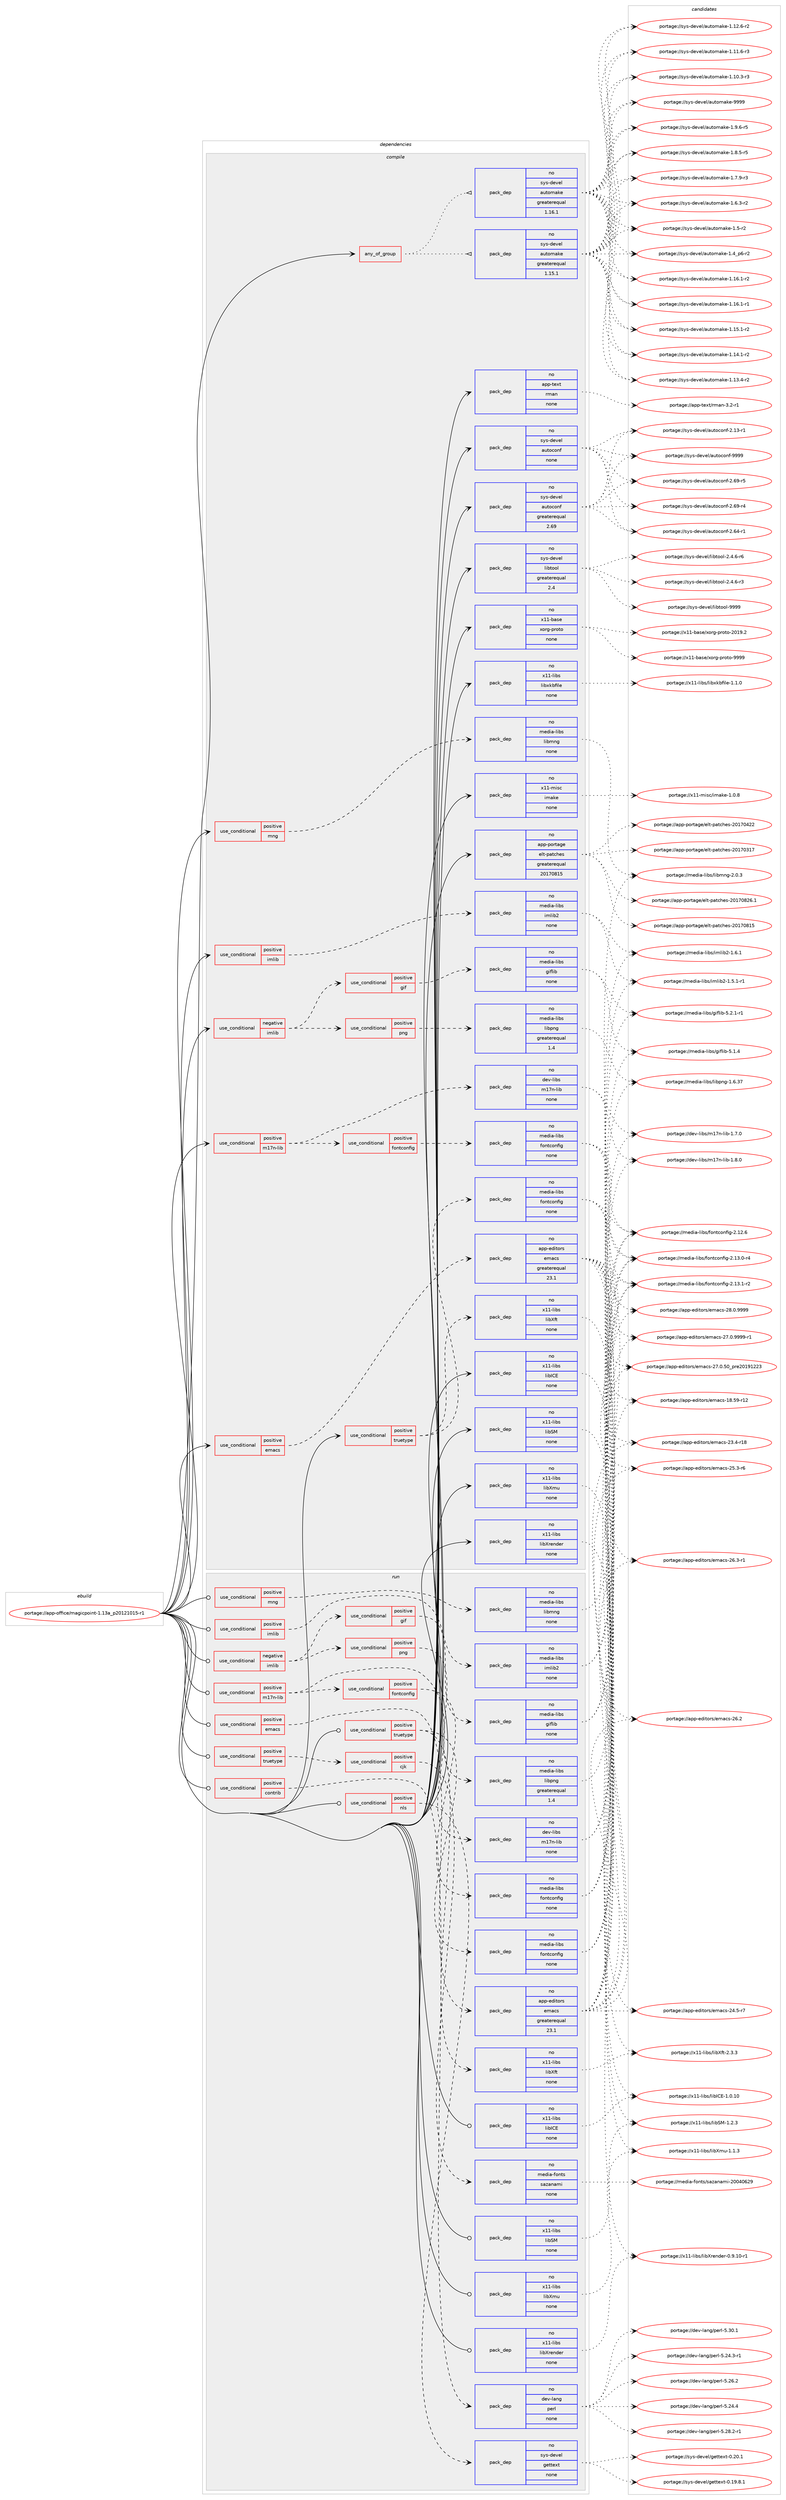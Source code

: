 digraph prolog {

# *************
# Graph options
# *************

newrank=true;
concentrate=true;
compound=true;
graph [rankdir=LR,fontname=Helvetica,fontsize=10,ranksep=1.5];#, ranksep=2.5, nodesep=0.2];
edge  [arrowhead=vee];
node  [fontname=Helvetica,fontsize=10];

# **********
# The ebuild
# **********

subgraph cluster_leftcol {
color=gray;
label=<<i>ebuild</i>>;
id [label="portage://app-office/magicpoint-1.13a_p20121015-r1", color=red, width=4, href="../app-office/magicpoint-1.13a_p20121015-r1.svg"];
}

# ****************
# The dependencies
# ****************

subgraph cluster_midcol {
color=gray;
label=<<i>dependencies</i>>;
subgraph cluster_compile {
fillcolor="#eeeeee";
style=filled;
label=<<i>compile</i>>;
subgraph any7829 {
dependency604651 [label=<<TABLE BORDER="0" CELLBORDER="1" CELLSPACING="0" CELLPADDING="4"><TR><TD CELLPADDING="10">any_of_group</TD></TR></TABLE>>, shape=none, color=red];subgraph pack454839 {
dependency604652 [label=<<TABLE BORDER="0" CELLBORDER="1" CELLSPACING="0" CELLPADDING="4" WIDTH="220"><TR><TD ROWSPAN="6" CELLPADDING="30">pack_dep</TD></TR><TR><TD WIDTH="110">no</TD></TR><TR><TD>sys-devel</TD></TR><TR><TD>automake</TD></TR><TR><TD>greaterequal</TD></TR><TR><TD>1.16.1</TD></TR></TABLE>>, shape=none, color=blue];
}
dependency604651:e -> dependency604652:w [weight=20,style="dotted",arrowhead="oinv"];
subgraph pack454840 {
dependency604653 [label=<<TABLE BORDER="0" CELLBORDER="1" CELLSPACING="0" CELLPADDING="4" WIDTH="220"><TR><TD ROWSPAN="6" CELLPADDING="30">pack_dep</TD></TR><TR><TD WIDTH="110">no</TD></TR><TR><TD>sys-devel</TD></TR><TR><TD>automake</TD></TR><TR><TD>greaterequal</TD></TR><TR><TD>1.15.1</TD></TR></TABLE>>, shape=none, color=blue];
}
dependency604651:e -> dependency604653:w [weight=20,style="dotted",arrowhead="oinv"];
}
id:e -> dependency604651:w [weight=20,style="solid",arrowhead="vee"];
subgraph cond141707 {
dependency604654 [label=<<TABLE BORDER="0" CELLBORDER="1" CELLSPACING="0" CELLPADDING="4"><TR><TD ROWSPAN="3" CELLPADDING="10">use_conditional</TD></TR><TR><TD>negative</TD></TR><TR><TD>imlib</TD></TR></TABLE>>, shape=none, color=red];
subgraph cond141708 {
dependency604655 [label=<<TABLE BORDER="0" CELLBORDER="1" CELLSPACING="0" CELLPADDING="4"><TR><TD ROWSPAN="3" CELLPADDING="10">use_conditional</TD></TR><TR><TD>positive</TD></TR><TR><TD>gif</TD></TR></TABLE>>, shape=none, color=red];
subgraph pack454841 {
dependency604656 [label=<<TABLE BORDER="0" CELLBORDER="1" CELLSPACING="0" CELLPADDING="4" WIDTH="220"><TR><TD ROWSPAN="6" CELLPADDING="30">pack_dep</TD></TR><TR><TD WIDTH="110">no</TD></TR><TR><TD>media-libs</TD></TR><TR><TD>giflib</TD></TR><TR><TD>none</TD></TR><TR><TD></TD></TR></TABLE>>, shape=none, color=blue];
}
dependency604655:e -> dependency604656:w [weight=20,style="dashed",arrowhead="vee"];
}
dependency604654:e -> dependency604655:w [weight=20,style="dashed",arrowhead="vee"];
subgraph cond141709 {
dependency604657 [label=<<TABLE BORDER="0" CELLBORDER="1" CELLSPACING="0" CELLPADDING="4"><TR><TD ROWSPAN="3" CELLPADDING="10">use_conditional</TD></TR><TR><TD>positive</TD></TR><TR><TD>png</TD></TR></TABLE>>, shape=none, color=red];
subgraph pack454842 {
dependency604658 [label=<<TABLE BORDER="0" CELLBORDER="1" CELLSPACING="0" CELLPADDING="4" WIDTH="220"><TR><TD ROWSPAN="6" CELLPADDING="30">pack_dep</TD></TR><TR><TD WIDTH="110">no</TD></TR><TR><TD>media-libs</TD></TR><TR><TD>libpng</TD></TR><TR><TD>greaterequal</TD></TR><TR><TD>1.4</TD></TR></TABLE>>, shape=none, color=blue];
}
dependency604657:e -> dependency604658:w [weight=20,style="dashed",arrowhead="vee"];
}
dependency604654:e -> dependency604657:w [weight=20,style="dashed",arrowhead="vee"];
}
id:e -> dependency604654:w [weight=20,style="solid",arrowhead="vee"];
subgraph cond141710 {
dependency604659 [label=<<TABLE BORDER="0" CELLBORDER="1" CELLSPACING="0" CELLPADDING="4"><TR><TD ROWSPAN="3" CELLPADDING="10">use_conditional</TD></TR><TR><TD>positive</TD></TR><TR><TD>emacs</TD></TR></TABLE>>, shape=none, color=red];
subgraph pack454843 {
dependency604660 [label=<<TABLE BORDER="0" CELLBORDER="1" CELLSPACING="0" CELLPADDING="4" WIDTH="220"><TR><TD ROWSPAN="6" CELLPADDING="30">pack_dep</TD></TR><TR><TD WIDTH="110">no</TD></TR><TR><TD>app-editors</TD></TR><TR><TD>emacs</TD></TR><TR><TD>greaterequal</TD></TR><TR><TD>23.1</TD></TR></TABLE>>, shape=none, color=blue];
}
dependency604659:e -> dependency604660:w [weight=20,style="dashed",arrowhead="vee"];
}
id:e -> dependency604659:w [weight=20,style="solid",arrowhead="vee"];
subgraph cond141711 {
dependency604661 [label=<<TABLE BORDER="0" CELLBORDER="1" CELLSPACING="0" CELLPADDING="4"><TR><TD ROWSPAN="3" CELLPADDING="10">use_conditional</TD></TR><TR><TD>positive</TD></TR><TR><TD>imlib</TD></TR></TABLE>>, shape=none, color=red];
subgraph pack454844 {
dependency604662 [label=<<TABLE BORDER="0" CELLBORDER="1" CELLSPACING="0" CELLPADDING="4" WIDTH="220"><TR><TD ROWSPAN="6" CELLPADDING="30">pack_dep</TD></TR><TR><TD WIDTH="110">no</TD></TR><TR><TD>media-libs</TD></TR><TR><TD>imlib2</TD></TR><TR><TD>none</TD></TR><TR><TD></TD></TR></TABLE>>, shape=none, color=blue];
}
dependency604661:e -> dependency604662:w [weight=20,style="dashed",arrowhead="vee"];
}
id:e -> dependency604661:w [weight=20,style="solid",arrowhead="vee"];
subgraph cond141712 {
dependency604663 [label=<<TABLE BORDER="0" CELLBORDER="1" CELLSPACING="0" CELLPADDING="4"><TR><TD ROWSPAN="3" CELLPADDING="10">use_conditional</TD></TR><TR><TD>positive</TD></TR><TR><TD>m17n-lib</TD></TR></TABLE>>, shape=none, color=red];
subgraph pack454845 {
dependency604664 [label=<<TABLE BORDER="0" CELLBORDER="1" CELLSPACING="0" CELLPADDING="4" WIDTH="220"><TR><TD ROWSPAN="6" CELLPADDING="30">pack_dep</TD></TR><TR><TD WIDTH="110">no</TD></TR><TR><TD>dev-libs</TD></TR><TR><TD>m17n-lib</TD></TR><TR><TD>none</TD></TR><TR><TD></TD></TR></TABLE>>, shape=none, color=blue];
}
dependency604663:e -> dependency604664:w [weight=20,style="dashed",arrowhead="vee"];
subgraph cond141713 {
dependency604665 [label=<<TABLE BORDER="0" CELLBORDER="1" CELLSPACING="0" CELLPADDING="4"><TR><TD ROWSPAN="3" CELLPADDING="10">use_conditional</TD></TR><TR><TD>positive</TD></TR><TR><TD>fontconfig</TD></TR></TABLE>>, shape=none, color=red];
subgraph pack454846 {
dependency604666 [label=<<TABLE BORDER="0" CELLBORDER="1" CELLSPACING="0" CELLPADDING="4" WIDTH="220"><TR><TD ROWSPAN="6" CELLPADDING="30">pack_dep</TD></TR><TR><TD WIDTH="110">no</TD></TR><TR><TD>media-libs</TD></TR><TR><TD>fontconfig</TD></TR><TR><TD>none</TD></TR><TR><TD></TD></TR></TABLE>>, shape=none, color=blue];
}
dependency604665:e -> dependency604666:w [weight=20,style="dashed",arrowhead="vee"];
}
dependency604663:e -> dependency604665:w [weight=20,style="dashed",arrowhead="vee"];
}
id:e -> dependency604663:w [weight=20,style="solid",arrowhead="vee"];
subgraph cond141714 {
dependency604667 [label=<<TABLE BORDER="0" CELLBORDER="1" CELLSPACING="0" CELLPADDING="4"><TR><TD ROWSPAN="3" CELLPADDING="10">use_conditional</TD></TR><TR><TD>positive</TD></TR><TR><TD>mng</TD></TR></TABLE>>, shape=none, color=red];
subgraph pack454847 {
dependency604668 [label=<<TABLE BORDER="0" CELLBORDER="1" CELLSPACING="0" CELLPADDING="4" WIDTH="220"><TR><TD ROWSPAN="6" CELLPADDING="30">pack_dep</TD></TR><TR><TD WIDTH="110">no</TD></TR><TR><TD>media-libs</TD></TR><TR><TD>libmng</TD></TR><TR><TD>none</TD></TR><TR><TD></TD></TR></TABLE>>, shape=none, color=blue];
}
dependency604667:e -> dependency604668:w [weight=20,style="dashed",arrowhead="vee"];
}
id:e -> dependency604667:w [weight=20,style="solid",arrowhead="vee"];
subgraph cond141715 {
dependency604669 [label=<<TABLE BORDER="0" CELLBORDER="1" CELLSPACING="0" CELLPADDING="4"><TR><TD ROWSPAN="3" CELLPADDING="10">use_conditional</TD></TR><TR><TD>positive</TD></TR><TR><TD>truetype</TD></TR></TABLE>>, shape=none, color=red];
subgraph pack454848 {
dependency604670 [label=<<TABLE BORDER="0" CELLBORDER="1" CELLSPACING="0" CELLPADDING="4" WIDTH="220"><TR><TD ROWSPAN="6" CELLPADDING="30">pack_dep</TD></TR><TR><TD WIDTH="110">no</TD></TR><TR><TD>x11-libs</TD></TR><TR><TD>libXft</TD></TR><TR><TD>none</TD></TR><TR><TD></TD></TR></TABLE>>, shape=none, color=blue];
}
dependency604669:e -> dependency604670:w [weight=20,style="dashed",arrowhead="vee"];
subgraph pack454849 {
dependency604671 [label=<<TABLE BORDER="0" CELLBORDER="1" CELLSPACING="0" CELLPADDING="4" WIDTH="220"><TR><TD ROWSPAN="6" CELLPADDING="30">pack_dep</TD></TR><TR><TD WIDTH="110">no</TD></TR><TR><TD>media-libs</TD></TR><TR><TD>fontconfig</TD></TR><TR><TD>none</TD></TR><TR><TD></TD></TR></TABLE>>, shape=none, color=blue];
}
dependency604669:e -> dependency604671:w [weight=20,style="dashed",arrowhead="vee"];
}
id:e -> dependency604669:w [weight=20,style="solid",arrowhead="vee"];
subgraph pack454850 {
dependency604672 [label=<<TABLE BORDER="0" CELLBORDER="1" CELLSPACING="0" CELLPADDING="4" WIDTH="220"><TR><TD ROWSPAN="6" CELLPADDING="30">pack_dep</TD></TR><TR><TD WIDTH="110">no</TD></TR><TR><TD>app-portage</TD></TR><TR><TD>elt-patches</TD></TR><TR><TD>greaterequal</TD></TR><TR><TD>20170815</TD></TR></TABLE>>, shape=none, color=blue];
}
id:e -> dependency604672:w [weight=20,style="solid",arrowhead="vee"];
subgraph pack454851 {
dependency604673 [label=<<TABLE BORDER="0" CELLBORDER="1" CELLSPACING="0" CELLPADDING="4" WIDTH="220"><TR><TD ROWSPAN="6" CELLPADDING="30">pack_dep</TD></TR><TR><TD WIDTH="110">no</TD></TR><TR><TD>app-text</TD></TR><TR><TD>rman</TD></TR><TR><TD>none</TD></TR><TR><TD></TD></TR></TABLE>>, shape=none, color=blue];
}
id:e -> dependency604673:w [weight=20,style="solid",arrowhead="vee"];
subgraph pack454852 {
dependency604674 [label=<<TABLE BORDER="0" CELLBORDER="1" CELLSPACING="0" CELLPADDING="4" WIDTH="220"><TR><TD ROWSPAN="6" CELLPADDING="30">pack_dep</TD></TR><TR><TD WIDTH="110">no</TD></TR><TR><TD>sys-devel</TD></TR><TR><TD>autoconf</TD></TR><TR><TD>greaterequal</TD></TR><TR><TD>2.69</TD></TR></TABLE>>, shape=none, color=blue];
}
id:e -> dependency604674:w [weight=20,style="solid",arrowhead="vee"];
subgraph pack454853 {
dependency604675 [label=<<TABLE BORDER="0" CELLBORDER="1" CELLSPACING="0" CELLPADDING="4" WIDTH="220"><TR><TD ROWSPAN="6" CELLPADDING="30">pack_dep</TD></TR><TR><TD WIDTH="110">no</TD></TR><TR><TD>sys-devel</TD></TR><TR><TD>autoconf</TD></TR><TR><TD>none</TD></TR><TR><TD></TD></TR></TABLE>>, shape=none, color=blue];
}
id:e -> dependency604675:w [weight=20,style="solid",arrowhead="vee"];
subgraph pack454854 {
dependency604676 [label=<<TABLE BORDER="0" CELLBORDER="1" CELLSPACING="0" CELLPADDING="4" WIDTH="220"><TR><TD ROWSPAN="6" CELLPADDING="30">pack_dep</TD></TR><TR><TD WIDTH="110">no</TD></TR><TR><TD>sys-devel</TD></TR><TR><TD>libtool</TD></TR><TR><TD>greaterequal</TD></TR><TR><TD>2.4</TD></TR></TABLE>>, shape=none, color=blue];
}
id:e -> dependency604676:w [weight=20,style="solid",arrowhead="vee"];
subgraph pack454855 {
dependency604677 [label=<<TABLE BORDER="0" CELLBORDER="1" CELLSPACING="0" CELLPADDING="4" WIDTH="220"><TR><TD ROWSPAN="6" CELLPADDING="30">pack_dep</TD></TR><TR><TD WIDTH="110">no</TD></TR><TR><TD>x11-base</TD></TR><TR><TD>xorg-proto</TD></TR><TR><TD>none</TD></TR><TR><TD></TD></TR></TABLE>>, shape=none, color=blue];
}
id:e -> dependency604677:w [weight=20,style="solid",arrowhead="vee"];
subgraph pack454856 {
dependency604678 [label=<<TABLE BORDER="0" CELLBORDER="1" CELLSPACING="0" CELLPADDING="4" WIDTH="220"><TR><TD ROWSPAN="6" CELLPADDING="30">pack_dep</TD></TR><TR><TD WIDTH="110">no</TD></TR><TR><TD>x11-libs</TD></TR><TR><TD>libICE</TD></TR><TR><TD>none</TD></TR><TR><TD></TD></TR></TABLE>>, shape=none, color=blue];
}
id:e -> dependency604678:w [weight=20,style="solid",arrowhead="vee"];
subgraph pack454857 {
dependency604679 [label=<<TABLE BORDER="0" CELLBORDER="1" CELLSPACING="0" CELLPADDING="4" WIDTH="220"><TR><TD ROWSPAN="6" CELLPADDING="30">pack_dep</TD></TR><TR><TD WIDTH="110">no</TD></TR><TR><TD>x11-libs</TD></TR><TR><TD>libSM</TD></TR><TR><TD>none</TD></TR><TR><TD></TD></TR></TABLE>>, shape=none, color=blue];
}
id:e -> dependency604679:w [weight=20,style="solid",arrowhead="vee"];
subgraph pack454858 {
dependency604680 [label=<<TABLE BORDER="0" CELLBORDER="1" CELLSPACING="0" CELLPADDING="4" WIDTH="220"><TR><TD ROWSPAN="6" CELLPADDING="30">pack_dep</TD></TR><TR><TD WIDTH="110">no</TD></TR><TR><TD>x11-libs</TD></TR><TR><TD>libXmu</TD></TR><TR><TD>none</TD></TR><TR><TD></TD></TR></TABLE>>, shape=none, color=blue];
}
id:e -> dependency604680:w [weight=20,style="solid",arrowhead="vee"];
subgraph pack454859 {
dependency604681 [label=<<TABLE BORDER="0" CELLBORDER="1" CELLSPACING="0" CELLPADDING="4" WIDTH="220"><TR><TD ROWSPAN="6" CELLPADDING="30">pack_dep</TD></TR><TR><TD WIDTH="110">no</TD></TR><TR><TD>x11-libs</TD></TR><TR><TD>libXrender</TD></TR><TR><TD>none</TD></TR><TR><TD></TD></TR></TABLE>>, shape=none, color=blue];
}
id:e -> dependency604681:w [weight=20,style="solid",arrowhead="vee"];
subgraph pack454860 {
dependency604682 [label=<<TABLE BORDER="0" CELLBORDER="1" CELLSPACING="0" CELLPADDING="4" WIDTH="220"><TR><TD ROWSPAN="6" CELLPADDING="30">pack_dep</TD></TR><TR><TD WIDTH="110">no</TD></TR><TR><TD>x11-libs</TD></TR><TR><TD>libxkbfile</TD></TR><TR><TD>none</TD></TR><TR><TD></TD></TR></TABLE>>, shape=none, color=blue];
}
id:e -> dependency604682:w [weight=20,style="solid",arrowhead="vee"];
subgraph pack454861 {
dependency604683 [label=<<TABLE BORDER="0" CELLBORDER="1" CELLSPACING="0" CELLPADDING="4" WIDTH="220"><TR><TD ROWSPAN="6" CELLPADDING="30">pack_dep</TD></TR><TR><TD WIDTH="110">no</TD></TR><TR><TD>x11-misc</TD></TR><TR><TD>imake</TD></TR><TR><TD>none</TD></TR><TR><TD></TD></TR></TABLE>>, shape=none, color=blue];
}
id:e -> dependency604683:w [weight=20,style="solid",arrowhead="vee"];
}
subgraph cluster_compileandrun {
fillcolor="#eeeeee";
style=filled;
label=<<i>compile and run</i>>;
}
subgraph cluster_run {
fillcolor="#eeeeee";
style=filled;
label=<<i>run</i>>;
subgraph cond141716 {
dependency604684 [label=<<TABLE BORDER="0" CELLBORDER="1" CELLSPACING="0" CELLPADDING="4"><TR><TD ROWSPAN="3" CELLPADDING="10">use_conditional</TD></TR><TR><TD>negative</TD></TR><TR><TD>imlib</TD></TR></TABLE>>, shape=none, color=red];
subgraph cond141717 {
dependency604685 [label=<<TABLE BORDER="0" CELLBORDER="1" CELLSPACING="0" CELLPADDING="4"><TR><TD ROWSPAN="3" CELLPADDING="10">use_conditional</TD></TR><TR><TD>positive</TD></TR><TR><TD>gif</TD></TR></TABLE>>, shape=none, color=red];
subgraph pack454862 {
dependency604686 [label=<<TABLE BORDER="0" CELLBORDER="1" CELLSPACING="0" CELLPADDING="4" WIDTH="220"><TR><TD ROWSPAN="6" CELLPADDING="30">pack_dep</TD></TR><TR><TD WIDTH="110">no</TD></TR><TR><TD>media-libs</TD></TR><TR><TD>giflib</TD></TR><TR><TD>none</TD></TR><TR><TD></TD></TR></TABLE>>, shape=none, color=blue];
}
dependency604685:e -> dependency604686:w [weight=20,style="dashed",arrowhead="vee"];
}
dependency604684:e -> dependency604685:w [weight=20,style="dashed",arrowhead="vee"];
subgraph cond141718 {
dependency604687 [label=<<TABLE BORDER="0" CELLBORDER="1" CELLSPACING="0" CELLPADDING="4"><TR><TD ROWSPAN="3" CELLPADDING="10">use_conditional</TD></TR><TR><TD>positive</TD></TR><TR><TD>png</TD></TR></TABLE>>, shape=none, color=red];
subgraph pack454863 {
dependency604688 [label=<<TABLE BORDER="0" CELLBORDER="1" CELLSPACING="0" CELLPADDING="4" WIDTH="220"><TR><TD ROWSPAN="6" CELLPADDING="30">pack_dep</TD></TR><TR><TD WIDTH="110">no</TD></TR><TR><TD>media-libs</TD></TR><TR><TD>libpng</TD></TR><TR><TD>greaterequal</TD></TR><TR><TD>1.4</TD></TR></TABLE>>, shape=none, color=blue];
}
dependency604687:e -> dependency604688:w [weight=20,style="dashed",arrowhead="vee"];
}
dependency604684:e -> dependency604687:w [weight=20,style="dashed",arrowhead="vee"];
}
id:e -> dependency604684:w [weight=20,style="solid",arrowhead="odot"];
subgraph cond141719 {
dependency604689 [label=<<TABLE BORDER="0" CELLBORDER="1" CELLSPACING="0" CELLPADDING="4"><TR><TD ROWSPAN="3" CELLPADDING="10">use_conditional</TD></TR><TR><TD>positive</TD></TR><TR><TD>contrib</TD></TR></TABLE>>, shape=none, color=red];
subgraph pack454864 {
dependency604690 [label=<<TABLE BORDER="0" CELLBORDER="1" CELLSPACING="0" CELLPADDING="4" WIDTH="220"><TR><TD ROWSPAN="6" CELLPADDING="30">pack_dep</TD></TR><TR><TD WIDTH="110">no</TD></TR><TR><TD>dev-lang</TD></TR><TR><TD>perl</TD></TR><TR><TD>none</TD></TR><TR><TD></TD></TR></TABLE>>, shape=none, color=blue];
}
dependency604689:e -> dependency604690:w [weight=20,style="dashed",arrowhead="vee"];
}
id:e -> dependency604689:w [weight=20,style="solid",arrowhead="odot"];
subgraph cond141720 {
dependency604691 [label=<<TABLE BORDER="0" CELLBORDER="1" CELLSPACING="0" CELLPADDING="4"><TR><TD ROWSPAN="3" CELLPADDING="10">use_conditional</TD></TR><TR><TD>positive</TD></TR><TR><TD>emacs</TD></TR></TABLE>>, shape=none, color=red];
subgraph pack454865 {
dependency604692 [label=<<TABLE BORDER="0" CELLBORDER="1" CELLSPACING="0" CELLPADDING="4" WIDTH="220"><TR><TD ROWSPAN="6" CELLPADDING="30">pack_dep</TD></TR><TR><TD WIDTH="110">no</TD></TR><TR><TD>app-editors</TD></TR><TR><TD>emacs</TD></TR><TR><TD>greaterequal</TD></TR><TR><TD>23.1</TD></TR></TABLE>>, shape=none, color=blue];
}
dependency604691:e -> dependency604692:w [weight=20,style="dashed",arrowhead="vee"];
}
id:e -> dependency604691:w [weight=20,style="solid",arrowhead="odot"];
subgraph cond141721 {
dependency604693 [label=<<TABLE BORDER="0" CELLBORDER="1" CELLSPACING="0" CELLPADDING="4"><TR><TD ROWSPAN="3" CELLPADDING="10">use_conditional</TD></TR><TR><TD>positive</TD></TR><TR><TD>imlib</TD></TR></TABLE>>, shape=none, color=red];
subgraph pack454866 {
dependency604694 [label=<<TABLE BORDER="0" CELLBORDER="1" CELLSPACING="0" CELLPADDING="4" WIDTH="220"><TR><TD ROWSPAN="6" CELLPADDING="30">pack_dep</TD></TR><TR><TD WIDTH="110">no</TD></TR><TR><TD>media-libs</TD></TR><TR><TD>imlib2</TD></TR><TR><TD>none</TD></TR><TR><TD></TD></TR></TABLE>>, shape=none, color=blue];
}
dependency604693:e -> dependency604694:w [weight=20,style="dashed",arrowhead="vee"];
}
id:e -> dependency604693:w [weight=20,style="solid",arrowhead="odot"];
subgraph cond141722 {
dependency604695 [label=<<TABLE BORDER="0" CELLBORDER="1" CELLSPACING="0" CELLPADDING="4"><TR><TD ROWSPAN="3" CELLPADDING="10">use_conditional</TD></TR><TR><TD>positive</TD></TR><TR><TD>m17n-lib</TD></TR></TABLE>>, shape=none, color=red];
subgraph pack454867 {
dependency604696 [label=<<TABLE BORDER="0" CELLBORDER="1" CELLSPACING="0" CELLPADDING="4" WIDTH="220"><TR><TD ROWSPAN="6" CELLPADDING="30">pack_dep</TD></TR><TR><TD WIDTH="110">no</TD></TR><TR><TD>dev-libs</TD></TR><TR><TD>m17n-lib</TD></TR><TR><TD>none</TD></TR><TR><TD></TD></TR></TABLE>>, shape=none, color=blue];
}
dependency604695:e -> dependency604696:w [weight=20,style="dashed",arrowhead="vee"];
subgraph cond141723 {
dependency604697 [label=<<TABLE BORDER="0" CELLBORDER="1" CELLSPACING="0" CELLPADDING="4"><TR><TD ROWSPAN="3" CELLPADDING="10">use_conditional</TD></TR><TR><TD>positive</TD></TR><TR><TD>fontconfig</TD></TR></TABLE>>, shape=none, color=red];
subgraph pack454868 {
dependency604698 [label=<<TABLE BORDER="0" CELLBORDER="1" CELLSPACING="0" CELLPADDING="4" WIDTH="220"><TR><TD ROWSPAN="6" CELLPADDING="30">pack_dep</TD></TR><TR><TD WIDTH="110">no</TD></TR><TR><TD>media-libs</TD></TR><TR><TD>fontconfig</TD></TR><TR><TD>none</TD></TR><TR><TD></TD></TR></TABLE>>, shape=none, color=blue];
}
dependency604697:e -> dependency604698:w [weight=20,style="dashed",arrowhead="vee"];
}
dependency604695:e -> dependency604697:w [weight=20,style="dashed",arrowhead="vee"];
}
id:e -> dependency604695:w [weight=20,style="solid",arrowhead="odot"];
subgraph cond141724 {
dependency604699 [label=<<TABLE BORDER="0" CELLBORDER="1" CELLSPACING="0" CELLPADDING="4"><TR><TD ROWSPAN="3" CELLPADDING="10">use_conditional</TD></TR><TR><TD>positive</TD></TR><TR><TD>mng</TD></TR></TABLE>>, shape=none, color=red];
subgraph pack454869 {
dependency604700 [label=<<TABLE BORDER="0" CELLBORDER="1" CELLSPACING="0" CELLPADDING="4" WIDTH="220"><TR><TD ROWSPAN="6" CELLPADDING="30">pack_dep</TD></TR><TR><TD WIDTH="110">no</TD></TR><TR><TD>media-libs</TD></TR><TR><TD>libmng</TD></TR><TR><TD>none</TD></TR><TR><TD></TD></TR></TABLE>>, shape=none, color=blue];
}
dependency604699:e -> dependency604700:w [weight=20,style="dashed",arrowhead="vee"];
}
id:e -> dependency604699:w [weight=20,style="solid",arrowhead="odot"];
subgraph cond141725 {
dependency604701 [label=<<TABLE BORDER="0" CELLBORDER="1" CELLSPACING="0" CELLPADDING="4"><TR><TD ROWSPAN="3" CELLPADDING="10">use_conditional</TD></TR><TR><TD>positive</TD></TR><TR><TD>nls</TD></TR></TABLE>>, shape=none, color=red];
subgraph pack454870 {
dependency604702 [label=<<TABLE BORDER="0" CELLBORDER="1" CELLSPACING="0" CELLPADDING="4" WIDTH="220"><TR><TD ROWSPAN="6" CELLPADDING="30">pack_dep</TD></TR><TR><TD WIDTH="110">no</TD></TR><TR><TD>sys-devel</TD></TR><TR><TD>gettext</TD></TR><TR><TD>none</TD></TR><TR><TD></TD></TR></TABLE>>, shape=none, color=blue];
}
dependency604701:e -> dependency604702:w [weight=20,style="dashed",arrowhead="vee"];
}
id:e -> dependency604701:w [weight=20,style="solid",arrowhead="odot"];
subgraph cond141726 {
dependency604703 [label=<<TABLE BORDER="0" CELLBORDER="1" CELLSPACING="0" CELLPADDING="4"><TR><TD ROWSPAN="3" CELLPADDING="10">use_conditional</TD></TR><TR><TD>positive</TD></TR><TR><TD>truetype</TD></TR></TABLE>>, shape=none, color=red];
subgraph cond141727 {
dependency604704 [label=<<TABLE BORDER="0" CELLBORDER="1" CELLSPACING="0" CELLPADDING="4"><TR><TD ROWSPAN="3" CELLPADDING="10">use_conditional</TD></TR><TR><TD>positive</TD></TR><TR><TD>cjk</TD></TR></TABLE>>, shape=none, color=red];
subgraph pack454871 {
dependency604705 [label=<<TABLE BORDER="0" CELLBORDER="1" CELLSPACING="0" CELLPADDING="4" WIDTH="220"><TR><TD ROWSPAN="6" CELLPADDING="30">pack_dep</TD></TR><TR><TD WIDTH="110">no</TD></TR><TR><TD>media-fonts</TD></TR><TR><TD>sazanami</TD></TR><TR><TD>none</TD></TR><TR><TD></TD></TR></TABLE>>, shape=none, color=blue];
}
dependency604704:e -> dependency604705:w [weight=20,style="dashed",arrowhead="vee"];
}
dependency604703:e -> dependency604704:w [weight=20,style="dashed",arrowhead="vee"];
}
id:e -> dependency604703:w [weight=20,style="solid",arrowhead="odot"];
subgraph cond141728 {
dependency604706 [label=<<TABLE BORDER="0" CELLBORDER="1" CELLSPACING="0" CELLPADDING="4"><TR><TD ROWSPAN="3" CELLPADDING="10">use_conditional</TD></TR><TR><TD>positive</TD></TR><TR><TD>truetype</TD></TR></TABLE>>, shape=none, color=red];
subgraph pack454872 {
dependency604707 [label=<<TABLE BORDER="0" CELLBORDER="1" CELLSPACING="0" CELLPADDING="4" WIDTH="220"><TR><TD ROWSPAN="6" CELLPADDING="30">pack_dep</TD></TR><TR><TD WIDTH="110">no</TD></TR><TR><TD>x11-libs</TD></TR><TR><TD>libXft</TD></TR><TR><TD>none</TD></TR><TR><TD></TD></TR></TABLE>>, shape=none, color=blue];
}
dependency604706:e -> dependency604707:w [weight=20,style="dashed",arrowhead="vee"];
subgraph pack454873 {
dependency604708 [label=<<TABLE BORDER="0" CELLBORDER="1" CELLSPACING="0" CELLPADDING="4" WIDTH="220"><TR><TD ROWSPAN="6" CELLPADDING="30">pack_dep</TD></TR><TR><TD WIDTH="110">no</TD></TR><TR><TD>media-libs</TD></TR><TR><TD>fontconfig</TD></TR><TR><TD>none</TD></TR><TR><TD></TD></TR></TABLE>>, shape=none, color=blue];
}
dependency604706:e -> dependency604708:w [weight=20,style="dashed",arrowhead="vee"];
}
id:e -> dependency604706:w [weight=20,style="solid",arrowhead="odot"];
subgraph pack454874 {
dependency604709 [label=<<TABLE BORDER="0" CELLBORDER="1" CELLSPACING="0" CELLPADDING="4" WIDTH="220"><TR><TD ROWSPAN="6" CELLPADDING="30">pack_dep</TD></TR><TR><TD WIDTH="110">no</TD></TR><TR><TD>x11-libs</TD></TR><TR><TD>libICE</TD></TR><TR><TD>none</TD></TR><TR><TD></TD></TR></TABLE>>, shape=none, color=blue];
}
id:e -> dependency604709:w [weight=20,style="solid",arrowhead="odot"];
subgraph pack454875 {
dependency604710 [label=<<TABLE BORDER="0" CELLBORDER="1" CELLSPACING="0" CELLPADDING="4" WIDTH="220"><TR><TD ROWSPAN="6" CELLPADDING="30">pack_dep</TD></TR><TR><TD WIDTH="110">no</TD></TR><TR><TD>x11-libs</TD></TR><TR><TD>libSM</TD></TR><TR><TD>none</TD></TR><TR><TD></TD></TR></TABLE>>, shape=none, color=blue];
}
id:e -> dependency604710:w [weight=20,style="solid",arrowhead="odot"];
subgraph pack454876 {
dependency604711 [label=<<TABLE BORDER="0" CELLBORDER="1" CELLSPACING="0" CELLPADDING="4" WIDTH="220"><TR><TD ROWSPAN="6" CELLPADDING="30">pack_dep</TD></TR><TR><TD WIDTH="110">no</TD></TR><TR><TD>x11-libs</TD></TR><TR><TD>libXmu</TD></TR><TR><TD>none</TD></TR><TR><TD></TD></TR></TABLE>>, shape=none, color=blue];
}
id:e -> dependency604711:w [weight=20,style="solid",arrowhead="odot"];
subgraph pack454877 {
dependency604712 [label=<<TABLE BORDER="0" CELLBORDER="1" CELLSPACING="0" CELLPADDING="4" WIDTH="220"><TR><TD ROWSPAN="6" CELLPADDING="30">pack_dep</TD></TR><TR><TD WIDTH="110">no</TD></TR><TR><TD>x11-libs</TD></TR><TR><TD>libXrender</TD></TR><TR><TD>none</TD></TR><TR><TD></TD></TR></TABLE>>, shape=none, color=blue];
}
id:e -> dependency604712:w [weight=20,style="solid",arrowhead="odot"];
}
}

# **************
# The candidates
# **************

subgraph cluster_choices {
rank=same;
color=gray;
label=<<i>candidates</i>>;

subgraph choice454839 {
color=black;
nodesep=1;
choice115121115451001011181011084797117116111109971071014557575757 [label="portage://sys-devel/automake-9999", color=red, width=4,href="../sys-devel/automake-9999.svg"];
choice115121115451001011181011084797117116111109971071014549465746544511453 [label="portage://sys-devel/automake-1.9.6-r5", color=red, width=4,href="../sys-devel/automake-1.9.6-r5.svg"];
choice115121115451001011181011084797117116111109971071014549465646534511453 [label="portage://sys-devel/automake-1.8.5-r5", color=red, width=4,href="../sys-devel/automake-1.8.5-r5.svg"];
choice115121115451001011181011084797117116111109971071014549465546574511451 [label="portage://sys-devel/automake-1.7.9-r3", color=red, width=4,href="../sys-devel/automake-1.7.9-r3.svg"];
choice115121115451001011181011084797117116111109971071014549465446514511450 [label="portage://sys-devel/automake-1.6.3-r2", color=red, width=4,href="../sys-devel/automake-1.6.3-r2.svg"];
choice11512111545100101118101108479711711611110997107101454946534511450 [label="portage://sys-devel/automake-1.5-r2", color=red, width=4,href="../sys-devel/automake-1.5-r2.svg"];
choice115121115451001011181011084797117116111109971071014549465295112544511450 [label="portage://sys-devel/automake-1.4_p6-r2", color=red, width=4,href="../sys-devel/automake-1.4_p6-r2.svg"];
choice11512111545100101118101108479711711611110997107101454946495446494511450 [label="portage://sys-devel/automake-1.16.1-r2", color=red, width=4,href="../sys-devel/automake-1.16.1-r2.svg"];
choice11512111545100101118101108479711711611110997107101454946495446494511449 [label="portage://sys-devel/automake-1.16.1-r1", color=red, width=4,href="../sys-devel/automake-1.16.1-r1.svg"];
choice11512111545100101118101108479711711611110997107101454946495346494511450 [label="portage://sys-devel/automake-1.15.1-r2", color=red, width=4,href="../sys-devel/automake-1.15.1-r2.svg"];
choice11512111545100101118101108479711711611110997107101454946495246494511450 [label="portage://sys-devel/automake-1.14.1-r2", color=red, width=4,href="../sys-devel/automake-1.14.1-r2.svg"];
choice11512111545100101118101108479711711611110997107101454946495146524511450 [label="portage://sys-devel/automake-1.13.4-r2", color=red, width=4,href="../sys-devel/automake-1.13.4-r2.svg"];
choice11512111545100101118101108479711711611110997107101454946495046544511450 [label="portage://sys-devel/automake-1.12.6-r2", color=red, width=4,href="../sys-devel/automake-1.12.6-r2.svg"];
choice11512111545100101118101108479711711611110997107101454946494946544511451 [label="portage://sys-devel/automake-1.11.6-r3", color=red, width=4,href="../sys-devel/automake-1.11.6-r3.svg"];
choice11512111545100101118101108479711711611110997107101454946494846514511451 [label="portage://sys-devel/automake-1.10.3-r3", color=red, width=4,href="../sys-devel/automake-1.10.3-r3.svg"];
dependency604652:e -> choice115121115451001011181011084797117116111109971071014557575757:w [style=dotted,weight="100"];
dependency604652:e -> choice115121115451001011181011084797117116111109971071014549465746544511453:w [style=dotted,weight="100"];
dependency604652:e -> choice115121115451001011181011084797117116111109971071014549465646534511453:w [style=dotted,weight="100"];
dependency604652:e -> choice115121115451001011181011084797117116111109971071014549465546574511451:w [style=dotted,weight="100"];
dependency604652:e -> choice115121115451001011181011084797117116111109971071014549465446514511450:w [style=dotted,weight="100"];
dependency604652:e -> choice11512111545100101118101108479711711611110997107101454946534511450:w [style=dotted,weight="100"];
dependency604652:e -> choice115121115451001011181011084797117116111109971071014549465295112544511450:w [style=dotted,weight="100"];
dependency604652:e -> choice11512111545100101118101108479711711611110997107101454946495446494511450:w [style=dotted,weight="100"];
dependency604652:e -> choice11512111545100101118101108479711711611110997107101454946495446494511449:w [style=dotted,weight="100"];
dependency604652:e -> choice11512111545100101118101108479711711611110997107101454946495346494511450:w [style=dotted,weight="100"];
dependency604652:e -> choice11512111545100101118101108479711711611110997107101454946495246494511450:w [style=dotted,weight="100"];
dependency604652:e -> choice11512111545100101118101108479711711611110997107101454946495146524511450:w [style=dotted,weight="100"];
dependency604652:e -> choice11512111545100101118101108479711711611110997107101454946495046544511450:w [style=dotted,weight="100"];
dependency604652:e -> choice11512111545100101118101108479711711611110997107101454946494946544511451:w [style=dotted,weight="100"];
dependency604652:e -> choice11512111545100101118101108479711711611110997107101454946494846514511451:w [style=dotted,weight="100"];
}
subgraph choice454840 {
color=black;
nodesep=1;
choice115121115451001011181011084797117116111109971071014557575757 [label="portage://sys-devel/automake-9999", color=red, width=4,href="../sys-devel/automake-9999.svg"];
choice115121115451001011181011084797117116111109971071014549465746544511453 [label="portage://sys-devel/automake-1.9.6-r5", color=red, width=4,href="../sys-devel/automake-1.9.6-r5.svg"];
choice115121115451001011181011084797117116111109971071014549465646534511453 [label="portage://sys-devel/automake-1.8.5-r5", color=red, width=4,href="../sys-devel/automake-1.8.5-r5.svg"];
choice115121115451001011181011084797117116111109971071014549465546574511451 [label="portage://sys-devel/automake-1.7.9-r3", color=red, width=4,href="../sys-devel/automake-1.7.9-r3.svg"];
choice115121115451001011181011084797117116111109971071014549465446514511450 [label="portage://sys-devel/automake-1.6.3-r2", color=red, width=4,href="../sys-devel/automake-1.6.3-r2.svg"];
choice11512111545100101118101108479711711611110997107101454946534511450 [label="portage://sys-devel/automake-1.5-r2", color=red, width=4,href="../sys-devel/automake-1.5-r2.svg"];
choice115121115451001011181011084797117116111109971071014549465295112544511450 [label="portage://sys-devel/automake-1.4_p6-r2", color=red, width=4,href="../sys-devel/automake-1.4_p6-r2.svg"];
choice11512111545100101118101108479711711611110997107101454946495446494511450 [label="portage://sys-devel/automake-1.16.1-r2", color=red, width=4,href="../sys-devel/automake-1.16.1-r2.svg"];
choice11512111545100101118101108479711711611110997107101454946495446494511449 [label="portage://sys-devel/automake-1.16.1-r1", color=red, width=4,href="../sys-devel/automake-1.16.1-r1.svg"];
choice11512111545100101118101108479711711611110997107101454946495346494511450 [label="portage://sys-devel/automake-1.15.1-r2", color=red, width=4,href="../sys-devel/automake-1.15.1-r2.svg"];
choice11512111545100101118101108479711711611110997107101454946495246494511450 [label="portage://sys-devel/automake-1.14.1-r2", color=red, width=4,href="../sys-devel/automake-1.14.1-r2.svg"];
choice11512111545100101118101108479711711611110997107101454946495146524511450 [label="portage://sys-devel/automake-1.13.4-r2", color=red, width=4,href="../sys-devel/automake-1.13.4-r2.svg"];
choice11512111545100101118101108479711711611110997107101454946495046544511450 [label="portage://sys-devel/automake-1.12.6-r2", color=red, width=4,href="../sys-devel/automake-1.12.6-r2.svg"];
choice11512111545100101118101108479711711611110997107101454946494946544511451 [label="portage://sys-devel/automake-1.11.6-r3", color=red, width=4,href="../sys-devel/automake-1.11.6-r3.svg"];
choice11512111545100101118101108479711711611110997107101454946494846514511451 [label="portage://sys-devel/automake-1.10.3-r3", color=red, width=4,href="../sys-devel/automake-1.10.3-r3.svg"];
dependency604653:e -> choice115121115451001011181011084797117116111109971071014557575757:w [style=dotted,weight="100"];
dependency604653:e -> choice115121115451001011181011084797117116111109971071014549465746544511453:w [style=dotted,weight="100"];
dependency604653:e -> choice115121115451001011181011084797117116111109971071014549465646534511453:w [style=dotted,weight="100"];
dependency604653:e -> choice115121115451001011181011084797117116111109971071014549465546574511451:w [style=dotted,weight="100"];
dependency604653:e -> choice115121115451001011181011084797117116111109971071014549465446514511450:w [style=dotted,weight="100"];
dependency604653:e -> choice11512111545100101118101108479711711611110997107101454946534511450:w [style=dotted,weight="100"];
dependency604653:e -> choice115121115451001011181011084797117116111109971071014549465295112544511450:w [style=dotted,weight="100"];
dependency604653:e -> choice11512111545100101118101108479711711611110997107101454946495446494511450:w [style=dotted,weight="100"];
dependency604653:e -> choice11512111545100101118101108479711711611110997107101454946495446494511449:w [style=dotted,weight="100"];
dependency604653:e -> choice11512111545100101118101108479711711611110997107101454946495346494511450:w [style=dotted,weight="100"];
dependency604653:e -> choice11512111545100101118101108479711711611110997107101454946495246494511450:w [style=dotted,weight="100"];
dependency604653:e -> choice11512111545100101118101108479711711611110997107101454946495146524511450:w [style=dotted,weight="100"];
dependency604653:e -> choice11512111545100101118101108479711711611110997107101454946495046544511450:w [style=dotted,weight="100"];
dependency604653:e -> choice11512111545100101118101108479711711611110997107101454946494946544511451:w [style=dotted,weight="100"];
dependency604653:e -> choice11512111545100101118101108479711711611110997107101454946494846514511451:w [style=dotted,weight="100"];
}
subgraph choice454841 {
color=black;
nodesep=1;
choice10910110010597451081059811547103105102108105984553465046494511449 [label="portage://media-libs/giflib-5.2.1-r1", color=red, width=4,href="../media-libs/giflib-5.2.1-r1.svg"];
choice1091011001059745108105981154710310510210810598455346494652 [label="portage://media-libs/giflib-5.1.4", color=red, width=4,href="../media-libs/giflib-5.1.4.svg"];
dependency604656:e -> choice10910110010597451081059811547103105102108105984553465046494511449:w [style=dotted,weight="100"];
dependency604656:e -> choice1091011001059745108105981154710310510210810598455346494652:w [style=dotted,weight="100"];
}
subgraph choice454842 {
color=black;
nodesep=1;
choice109101100105974510810598115471081059811211010345494654465155 [label="portage://media-libs/libpng-1.6.37", color=red, width=4,href="../media-libs/libpng-1.6.37.svg"];
dependency604658:e -> choice109101100105974510810598115471081059811211010345494654465155:w [style=dotted,weight="100"];
}
subgraph choice454843 {
color=black;
nodesep=1;
choice971121124510110010511611111411547101109979911545505646484657575757 [label="portage://app-editors/emacs-28.0.9999", color=red, width=4,href="../app-editors/emacs-28.0.9999.svg"];
choice9711211245101100105116111114115471011099799115455055464846575757574511449 [label="portage://app-editors/emacs-27.0.9999-r1", color=red, width=4,href="../app-editors/emacs-27.0.9999-r1.svg"];
choice97112112451011001051161111141154710110997991154550554648465348951121141015048495749505051 [label="portage://app-editors/emacs-27.0.50_pre20191223", color=red, width=4,href="../app-editors/emacs-27.0.50_pre20191223.svg"];
choice971121124510110010511611111411547101109979911545505446514511449 [label="portage://app-editors/emacs-26.3-r1", color=red, width=4,href="../app-editors/emacs-26.3-r1.svg"];
choice97112112451011001051161111141154710110997991154550544650 [label="portage://app-editors/emacs-26.2", color=red, width=4,href="../app-editors/emacs-26.2.svg"];
choice971121124510110010511611111411547101109979911545505346514511454 [label="portage://app-editors/emacs-25.3-r6", color=red, width=4,href="../app-editors/emacs-25.3-r6.svg"];
choice971121124510110010511611111411547101109979911545505246534511455 [label="portage://app-editors/emacs-24.5-r7", color=red, width=4,href="../app-editors/emacs-24.5-r7.svg"];
choice97112112451011001051161111141154710110997991154550514652451144956 [label="portage://app-editors/emacs-23.4-r18", color=red, width=4,href="../app-editors/emacs-23.4-r18.svg"];
choice9711211245101100105116111114115471011099799115454956465357451144950 [label="portage://app-editors/emacs-18.59-r12", color=red, width=4,href="../app-editors/emacs-18.59-r12.svg"];
dependency604660:e -> choice971121124510110010511611111411547101109979911545505646484657575757:w [style=dotted,weight="100"];
dependency604660:e -> choice9711211245101100105116111114115471011099799115455055464846575757574511449:w [style=dotted,weight="100"];
dependency604660:e -> choice97112112451011001051161111141154710110997991154550554648465348951121141015048495749505051:w [style=dotted,weight="100"];
dependency604660:e -> choice971121124510110010511611111411547101109979911545505446514511449:w [style=dotted,weight="100"];
dependency604660:e -> choice97112112451011001051161111141154710110997991154550544650:w [style=dotted,weight="100"];
dependency604660:e -> choice971121124510110010511611111411547101109979911545505346514511454:w [style=dotted,weight="100"];
dependency604660:e -> choice971121124510110010511611111411547101109979911545505246534511455:w [style=dotted,weight="100"];
dependency604660:e -> choice97112112451011001051161111141154710110997991154550514652451144956:w [style=dotted,weight="100"];
dependency604660:e -> choice9711211245101100105116111114115471011099799115454956465357451144950:w [style=dotted,weight="100"];
}
subgraph choice454844 {
color=black;
nodesep=1;
choice109101100105974510810598115471051091081059850454946544649 [label="portage://media-libs/imlib2-1.6.1", color=red, width=4,href="../media-libs/imlib2-1.6.1.svg"];
choice1091011001059745108105981154710510910810598504549465346494511449 [label="portage://media-libs/imlib2-1.5.1-r1", color=red, width=4,href="../media-libs/imlib2-1.5.1-r1.svg"];
dependency604662:e -> choice109101100105974510810598115471051091081059850454946544649:w [style=dotted,weight="100"];
dependency604662:e -> choice1091011001059745108105981154710510910810598504549465346494511449:w [style=dotted,weight="100"];
}
subgraph choice454845 {
color=black;
nodesep=1;
choice10010111845108105981154710949551104510810598454946564648 [label="portage://dev-libs/m17n-lib-1.8.0", color=red, width=4,href="../dev-libs/m17n-lib-1.8.0.svg"];
choice10010111845108105981154710949551104510810598454946554648 [label="portage://dev-libs/m17n-lib-1.7.0", color=red, width=4,href="../dev-libs/m17n-lib-1.7.0.svg"];
dependency604664:e -> choice10010111845108105981154710949551104510810598454946564648:w [style=dotted,weight="100"];
dependency604664:e -> choice10010111845108105981154710949551104510810598454946554648:w [style=dotted,weight="100"];
}
subgraph choice454846 {
color=black;
nodesep=1;
choice1091011001059745108105981154710211111011699111110102105103455046495146494511450 [label="portage://media-libs/fontconfig-2.13.1-r2", color=red, width=4,href="../media-libs/fontconfig-2.13.1-r2.svg"];
choice1091011001059745108105981154710211111011699111110102105103455046495146484511452 [label="portage://media-libs/fontconfig-2.13.0-r4", color=red, width=4,href="../media-libs/fontconfig-2.13.0-r4.svg"];
choice109101100105974510810598115471021111101169911111010210510345504649504654 [label="portage://media-libs/fontconfig-2.12.6", color=red, width=4,href="../media-libs/fontconfig-2.12.6.svg"];
dependency604666:e -> choice1091011001059745108105981154710211111011699111110102105103455046495146494511450:w [style=dotted,weight="100"];
dependency604666:e -> choice1091011001059745108105981154710211111011699111110102105103455046495146484511452:w [style=dotted,weight="100"];
dependency604666:e -> choice109101100105974510810598115471021111101169911111010210510345504649504654:w [style=dotted,weight="100"];
}
subgraph choice454847 {
color=black;
nodesep=1;
choice1091011001059745108105981154710810598109110103455046484651 [label="portage://media-libs/libmng-2.0.3", color=red, width=4,href="../media-libs/libmng-2.0.3.svg"];
dependency604668:e -> choice1091011001059745108105981154710810598109110103455046484651:w [style=dotted,weight="100"];
}
subgraph choice454848 {
color=black;
nodesep=1;
choice12049494510810598115471081059888102116455046514651 [label="portage://x11-libs/libXft-2.3.3", color=red, width=4,href="../x11-libs/libXft-2.3.3.svg"];
dependency604670:e -> choice12049494510810598115471081059888102116455046514651:w [style=dotted,weight="100"];
}
subgraph choice454849 {
color=black;
nodesep=1;
choice1091011001059745108105981154710211111011699111110102105103455046495146494511450 [label="portage://media-libs/fontconfig-2.13.1-r2", color=red, width=4,href="../media-libs/fontconfig-2.13.1-r2.svg"];
choice1091011001059745108105981154710211111011699111110102105103455046495146484511452 [label="portage://media-libs/fontconfig-2.13.0-r4", color=red, width=4,href="../media-libs/fontconfig-2.13.0-r4.svg"];
choice109101100105974510810598115471021111101169911111010210510345504649504654 [label="portage://media-libs/fontconfig-2.12.6", color=red, width=4,href="../media-libs/fontconfig-2.12.6.svg"];
dependency604671:e -> choice1091011001059745108105981154710211111011699111110102105103455046495146494511450:w [style=dotted,weight="100"];
dependency604671:e -> choice1091011001059745108105981154710211111011699111110102105103455046495146484511452:w [style=dotted,weight="100"];
dependency604671:e -> choice109101100105974510810598115471021111101169911111010210510345504649504654:w [style=dotted,weight="100"];
}
subgraph choice454850 {
color=black;
nodesep=1;
choice971121124511211111411697103101471011081164511297116991041011154550484955485650544649 [label="portage://app-portage/elt-patches-20170826.1", color=red, width=4,href="../app-portage/elt-patches-20170826.1.svg"];
choice97112112451121111141169710310147101108116451129711699104101115455048495548564953 [label="portage://app-portage/elt-patches-20170815", color=red, width=4,href="../app-portage/elt-patches-20170815.svg"];
choice97112112451121111141169710310147101108116451129711699104101115455048495548525050 [label="portage://app-portage/elt-patches-20170422", color=red, width=4,href="../app-portage/elt-patches-20170422.svg"];
choice97112112451121111141169710310147101108116451129711699104101115455048495548514955 [label="portage://app-portage/elt-patches-20170317", color=red, width=4,href="../app-portage/elt-patches-20170317.svg"];
dependency604672:e -> choice971121124511211111411697103101471011081164511297116991041011154550484955485650544649:w [style=dotted,weight="100"];
dependency604672:e -> choice97112112451121111141169710310147101108116451129711699104101115455048495548564953:w [style=dotted,weight="100"];
dependency604672:e -> choice97112112451121111141169710310147101108116451129711699104101115455048495548525050:w [style=dotted,weight="100"];
dependency604672:e -> choice97112112451121111141169710310147101108116451129711699104101115455048495548514955:w [style=dotted,weight="100"];
}
subgraph choice454851 {
color=black;
nodesep=1;
choice97112112451161011201164711410997110455146504511449 [label="portage://app-text/rman-3.2-r1", color=red, width=4,href="../app-text/rman-3.2-r1.svg"];
dependency604673:e -> choice97112112451161011201164711410997110455146504511449:w [style=dotted,weight="100"];
}
subgraph choice454852 {
color=black;
nodesep=1;
choice115121115451001011181011084797117116111991111101024557575757 [label="portage://sys-devel/autoconf-9999", color=red, width=4,href="../sys-devel/autoconf-9999.svg"];
choice1151211154510010111810110847971171161119911111010245504654574511453 [label="portage://sys-devel/autoconf-2.69-r5", color=red, width=4,href="../sys-devel/autoconf-2.69-r5.svg"];
choice1151211154510010111810110847971171161119911111010245504654574511452 [label="portage://sys-devel/autoconf-2.69-r4", color=red, width=4,href="../sys-devel/autoconf-2.69-r4.svg"];
choice1151211154510010111810110847971171161119911111010245504654524511449 [label="portage://sys-devel/autoconf-2.64-r1", color=red, width=4,href="../sys-devel/autoconf-2.64-r1.svg"];
choice1151211154510010111810110847971171161119911111010245504649514511449 [label="portage://sys-devel/autoconf-2.13-r1", color=red, width=4,href="../sys-devel/autoconf-2.13-r1.svg"];
dependency604674:e -> choice115121115451001011181011084797117116111991111101024557575757:w [style=dotted,weight="100"];
dependency604674:e -> choice1151211154510010111810110847971171161119911111010245504654574511453:w [style=dotted,weight="100"];
dependency604674:e -> choice1151211154510010111810110847971171161119911111010245504654574511452:w [style=dotted,weight="100"];
dependency604674:e -> choice1151211154510010111810110847971171161119911111010245504654524511449:w [style=dotted,weight="100"];
dependency604674:e -> choice1151211154510010111810110847971171161119911111010245504649514511449:w [style=dotted,weight="100"];
}
subgraph choice454853 {
color=black;
nodesep=1;
choice115121115451001011181011084797117116111991111101024557575757 [label="portage://sys-devel/autoconf-9999", color=red, width=4,href="../sys-devel/autoconf-9999.svg"];
choice1151211154510010111810110847971171161119911111010245504654574511453 [label="portage://sys-devel/autoconf-2.69-r5", color=red, width=4,href="../sys-devel/autoconf-2.69-r5.svg"];
choice1151211154510010111810110847971171161119911111010245504654574511452 [label="portage://sys-devel/autoconf-2.69-r4", color=red, width=4,href="../sys-devel/autoconf-2.69-r4.svg"];
choice1151211154510010111810110847971171161119911111010245504654524511449 [label="portage://sys-devel/autoconf-2.64-r1", color=red, width=4,href="../sys-devel/autoconf-2.64-r1.svg"];
choice1151211154510010111810110847971171161119911111010245504649514511449 [label="portage://sys-devel/autoconf-2.13-r1", color=red, width=4,href="../sys-devel/autoconf-2.13-r1.svg"];
dependency604675:e -> choice115121115451001011181011084797117116111991111101024557575757:w [style=dotted,weight="100"];
dependency604675:e -> choice1151211154510010111810110847971171161119911111010245504654574511453:w [style=dotted,weight="100"];
dependency604675:e -> choice1151211154510010111810110847971171161119911111010245504654574511452:w [style=dotted,weight="100"];
dependency604675:e -> choice1151211154510010111810110847971171161119911111010245504654524511449:w [style=dotted,weight="100"];
dependency604675:e -> choice1151211154510010111810110847971171161119911111010245504649514511449:w [style=dotted,weight="100"];
}
subgraph choice454854 {
color=black;
nodesep=1;
choice1151211154510010111810110847108105981161111111084557575757 [label="portage://sys-devel/libtool-9999", color=red, width=4,href="../sys-devel/libtool-9999.svg"];
choice1151211154510010111810110847108105981161111111084550465246544511454 [label="portage://sys-devel/libtool-2.4.6-r6", color=red, width=4,href="../sys-devel/libtool-2.4.6-r6.svg"];
choice1151211154510010111810110847108105981161111111084550465246544511451 [label="portage://sys-devel/libtool-2.4.6-r3", color=red, width=4,href="../sys-devel/libtool-2.4.6-r3.svg"];
dependency604676:e -> choice1151211154510010111810110847108105981161111111084557575757:w [style=dotted,weight="100"];
dependency604676:e -> choice1151211154510010111810110847108105981161111111084550465246544511454:w [style=dotted,weight="100"];
dependency604676:e -> choice1151211154510010111810110847108105981161111111084550465246544511451:w [style=dotted,weight="100"];
}
subgraph choice454855 {
color=black;
nodesep=1;
choice120494945989711510147120111114103451121141111161114557575757 [label="portage://x11-base/xorg-proto-9999", color=red, width=4,href="../x11-base/xorg-proto-9999.svg"];
choice1204949459897115101471201111141034511211411111611145504849574650 [label="portage://x11-base/xorg-proto-2019.2", color=red, width=4,href="../x11-base/xorg-proto-2019.2.svg"];
dependency604677:e -> choice120494945989711510147120111114103451121141111161114557575757:w [style=dotted,weight="100"];
dependency604677:e -> choice1204949459897115101471201111141034511211411111611145504849574650:w [style=dotted,weight="100"];
}
subgraph choice454856 {
color=black;
nodesep=1;
choice12049494510810598115471081059873676945494648464948 [label="portage://x11-libs/libICE-1.0.10", color=red, width=4,href="../x11-libs/libICE-1.0.10.svg"];
dependency604678:e -> choice12049494510810598115471081059873676945494648464948:w [style=dotted,weight="100"];
}
subgraph choice454857 {
color=black;
nodesep=1;
choice1204949451081059811547108105988377454946504651 [label="portage://x11-libs/libSM-1.2.3", color=red, width=4,href="../x11-libs/libSM-1.2.3.svg"];
dependency604679:e -> choice1204949451081059811547108105988377454946504651:w [style=dotted,weight="100"];
}
subgraph choice454858 {
color=black;
nodesep=1;
choice12049494510810598115471081059888109117454946494651 [label="portage://x11-libs/libXmu-1.1.3", color=red, width=4,href="../x11-libs/libXmu-1.1.3.svg"];
dependency604680:e -> choice12049494510810598115471081059888109117454946494651:w [style=dotted,weight="100"];
}
subgraph choice454859 {
color=black;
nodesep=1;
choice12049494510810598115471081059888114101110100101114454846574649484511449 [label="portage://x11-libs/libXrender-0.9.10-r1", color=red, width=4,href="../x11-libs/libXrender-0.9.10-r1.svg"];
dependency604681:e -> choice12049494510810598115471081059888114101110100101114454846574649484511449:w [style=dotted,weight="100"];
}
subgraph choice454860 {
color=black;
nodesep=1;
choice12049494510810598115471081059812010798102105108101454946494648 [label="portage://x11-libs/libxkbfile-1.1.0", color=red, width=4,href="../x11-libs/libxkbfile-1.1.0.svg"];
dependency604682:e -> choice12049494510810598115471081059812010798102105108101454946494648:w [style=dotted,weight="100"];
}
subgraph choice454861 {
color=black;
nodesep=1;
choice120494945109105115994710510997107101454946484656 [label="portage://x11-misc/imake-1.0.8", color=red, width=4,href="../x11-misc/imake-1.0.8.svg"];
dependency604683:e -> choice120494945109105115994710510997107101454946484656:w [style=dotted,weight="100"];
}
subgraph choice454862 {
color=black;
nodesep=1;
choice10910110010597451081059811547103105102108105984553465046494511449 [label="portage://media-libs/giflib-5.2.1-r1", color=red, width=4,href="../media-libs/giflib-5.2.1-r1.svg"];
choice1091011001059745108105981154710310510210810598455346494652 [label="portage://media-libs/giflib-5.1.4", color=red, width=4,href="../media-libs/giflib-5.1.4.svg"];
dependency604686:e -> choice10910110010597451081059811547103105102108105984553465046494511449:w [style=dotted,weight="100"];
dependency604686:e -> choice1091011001059745108105981154710310510210810598455346494652:w [style=dotted,weight="100"];
}
subgraph choice454863 {
color=black;
nodesep=1;
choice109101100105974510810598115471081059811211010345494654465155 [label="portage://media-libs/libpng-1.6.37", color=red, width=4,href="../media-libs/libpng-1.6.37.svg"];
dependency604688:e -> choice109101100105974510810598115471081059811211010345494654465155:w [style=dotted,weight="100"];
}
subgraph choice454864 {
color=black;
nodesep=1;
choice10010111845108971101034711210111410845534651484649 [label="portage://dev-lang/perl-5.30.1", color=red, width=4,href="../dev-lang/perl-5.30.1.svg"];
choice100101118451089711010347112101114108455346505646504511449 [label="portage://dev-lang/perl-5.28.2-r1", color=red, width=4,href="../dev-lang/perl-5.28.2-r1.svg"];
choice10010111845108971101034711210111410845534650544650 [label="portage://dev-lang/perl-5.26.2", color=red, width=4,href="../dev-lang/perl-5.26.2.svg"];
choice10010111845108971101034711210111410845534650524652 [label="portage://dev-lang/perl-5.24.4", color=red, width=4,href="../dev-lang/perl-5.24.4.svg"];
choice100101118451089711010347112101114108455346505246514511449 [label="portage://dev-lang/perl-5.24.3-r1", color=red, width=4,href="../dev-lang/perl-5.24.3-r1.svg"];
dependency604690:e -> choice10010111845108971101034711210111410845534651484649:w [style=dotted,weight="100"];
dependency604690:e -> choice100101118451089711010347112101114108455346505646504511449:w [style=dotted,weight="100"];
dependency604690:e -> choice10010111845108971101034711210111410845534650544650:w [style=dotted,weight="100"];
dependency604690:e -> choice10010111845108971101034711210111410845534650524652:w [style=dotted,weight="100"];
dependency604690:e -> choice100101118451089711010347112101114108455346505246514511449:w [style=dotted,weight="100"];
}
subgraph choice454865 {
color=black;
nodesep=1;
choice971121124510110010511611111411547101109979911545505646484657575757 [label="portage://app-editors/emacs-28.0.9999", color=red, width=4,href="../app-editors/emacs-28.0.9999.svg"];
choice9711211245101100105116111114115471011099799115455055464846575757574511449 [label="portage://app-editors/emacs-27.0.9999-r1", color=red, width=4,href="../app-editors/emacs-27.0.9999-r1.svg"];
choice97112112451011001051161111141154710110997991154550554648465348951121141015048495749505051 [label="portage://app-editors/emacs-27.0.50_pre20191223", color=red, width=4,href="../app-editors/emacs-27.0.50_pre20191223.svg"];
choice971121124510110010511611111411547101109979911545505446514511449 [label="portage://app-editors/emacs-26.3-r1", color=red, width=4,href="../app-editors/emacs-26.3-r1.svg"];
choice97112112451011001051161111141154710110997991154550544650 [label="portage://app-editors/emacs-26.2", color=red, width=4,href="../app-editors/emacs-26.2.svg"];
choice971121124510110010511611111411547101109979911545505346514511454 [label="portage://app-editors/emacs-25.3-r6", color=red, width=4,href="../app-editors/emacs-25.3-r6.svg"];
choice971121124510110010511611111411547101109979911545505246534511455 [label="portage://app-editors/emacs-24.5-r7", color=red, width=4,href="../app-editors/emacs-24.5-r7.svg"];
choice97112112451011001051161111141154710110997991154550514652451144956 [label="portage://app-editors/emacs-23.4-r18", color=red, width=4,href="../app-editors/emacs-23.4-r18.svg"];
choice9711211245101100105116111114115471011099799115454956465357451144950 [label="portage://app-editors/emacs-18.59-r12", color=red, width=4,href="../app-editors/emacs-18.59-r12.svg"];
dependency604692:e -> choice971121124510110010511611111411547101109979911545505646484657575757:w [style=dotted,weight="100"];
dependency604692:e -> choice9711211245101100105116111114115471011099799115455055464846575757574511449:w [style=dotted,weight="100"];
dependency604692:e -> choice97112112451011001051161111141154710110997991154550554648465348951121141015048495749505051:w [style=dotted,weight="100"];
dependency604692:e -> choice971121124510110010511611111411547101109979911545505446514511449:w [style=dotted,weight="100"];
dependency604692:e -> choice97112112451011001051161111141154710110997991154550544650:w [style=dotted,weight="100"];
dependency604692:e -> choice971121124510110010511611111411547101109979911545505346514511454:w [style=dotted,weight="100"];
dependency604692:e -> choice971121124510110010511611111411547101109979911545505246534511455:w [style=dotted,weight="100"];
dependency604692:e -> choice97112112451011001051161111141154710110997991154550514652451144956:w [style=dotted,weight="100"];
dependency604692:e -> choice9711211245101100105116111114115471011099799115454956465357451144950:w [style=dotted,weight="100"];
}
subgraph choice454866 {
color=black;
nodesep=1;
choice109101100105974510810598115471051091081059850454946544649 [label="portage://media-libs/imlib2-1.6.1", color=red, width=4,href="../media-libs/imlib2-1.6.1.svg"];
choice1091011001059745108105981154710510910810598504549465346494511449 [label="portage://media-libs/imlib2-1.5.1-r1", color=red, width=4,href="../media-libs/imlib2-1.5.1-r1.svg"];
dependency604694:e -> choice109101100105974510810598115471051091081059850454946544649:w [style=dotted,weight="100"];
dependency604694:e -> choice1091011001059745108105981154710510910810598504549465346494511449:w [style=dotted,weight="100"];
}
subgraph choice454867 {
color=black;
nodesep=1;
choice10010111845108105981154710949551104510810598454946564648 [label="portage://dev-libs/m17n-lib-1.8.0", color=red, width=4,href="../dev-libs/m17n-lib-1.8.0.svg"];
choice10010111845108105981154710949551104510810598454946554648 [label="portage://dev-libs/m17n-lib-1.7.0", color=red, width=4,href="../dev-libs/m17n-lib-1.7.0.svg"];
dependency604696:e -> choice10010111845108105981154710949551104510810598454946564648:w [style=dotted,weight="100"];
dependency604696:e -> choice10010111845108105981154710949551104510810598454946554648:w [style=dotted,weight="100"];
}
subgraph choice454868 {
color=black;
nodesep=1;
choice1091011001059745108105981154710211111011699111110102105103455046495146494511450 [label="portage://media-libs/fontconfig-2.13.1-r2", color=red, width=4,href="../media-libs/fontconfig-2.13.1-r2.svg"];
choice1091011001059745108105981154710211111011699111110102105103455046495146484511452 [label="portage://media-libs/fontconfig-2.13.0-r4", color=red, width=4,href="../media-libs/fontconfig-2.13.0-r4.svg"];
choice109101100105974510810598115471021111101169911111010210510345504649504654 [label="portage://media-libs/fontconfig-2.12.6", color=red, width=4,href="../media-libs/fontconfig-2.12.6.svg"];
dependency604698:e -> choice1091011001059745108105981154710211111011699111110102105103455046495146494511450:w [style=dotted,weight="100"];
dependency604698:e -> choice1091011001059745108105981154710211111011699111110102105103455046495146484511452:w [style=dotted,weight="100"];
dependency604698:e -> choice109101100105974510810598115471021111101169911111010210510345504649504654:w [style=dotted,weight="100"];
}
subgraph choice454869 {
color=black;
nodesep=1;
choice1091011001059745108105981154710810598109110103455046484651 [label="portage://media-libs/libmng-2.0.3", color=red, width=4,href="../media-libs/libmng-2.0.3.svg"];
dependency604700:e -> choice1091011001059745108105981154710810598109110103455046484651:w [style=dotted,weight="100"];
}
subgraph choice454870 {
color=black;
nodesep=1;
choice115121115451001011181011084710310111611610112011645484650484649 [label="portage://sys-devel/gettext-0.20.1", color=red, width=4,href="../sys-devel/gettext-0.20.1.svg"];
choice1151211154510010111810110847103101116116101120116454846495746564649 [label="portage://sys-devel/gettext-0.19.8.1", color=red, width=4,href="../sys-devel/gettext-0.19.8.1.svg"];
dependency604702:e -> choice115121115451001011181011084710310111611610112011645484650484649:w [style=dotted,weight="100"];
dependency604702:e -> choice1151211154510010111810110847103101116116101120116454846495746564649:w [style=dotted,weight="100"];
}
subgraph choice454871 {
color=black;
nodesep=1;
choice109101100105974510211111011611547115971229711097109105455048485248545057 [label="portage://media-fonts/sazanami-20040629", color=red, width=4,href="../media-fonts/sazanami-20040629.svg"];
dependency604705:e -> choice109101100105974510211111011611547115971229711097109105455048485248545057:w [style=dotted,weight="100"];
}
subgraph choice454872 {
color=black;
nodesep=1;
choice12049494510810598115471081059888102116455046514651 [label="portage://x11-libs/libXft-2.3.3", color=red, width=4,href="../x11-libs/libXft-2.3.3.svg"];
dependency604707:e -> choice12049494510810598115471081059888102116455046514651:w [style=dotted,weight="100"];
}
subgraph choice454873 {
color=black;
nodesep=1;
choice1091011001059745108105981154710211111011699111110102105103455046495146494511450 [label="portage://media-libs/fontconfig-2.13.1-r2", color=red, width=4,href="../media-libs/fontconfig-2.13.1-r2.svg"];
choice1091011001059745108105981154710211111011699111110102105103455046495146484511452 [label="portage://media-libs/fontconfig-2.13.0-r4", color=red, width=4,href="../media-libs/fontconfig-2.13.0-r4.svg"];
choice109101100105974510810598115471021111101169911111010210510345504649504654 [label="portage://media-libs/fontconfig-2.12.6", color=red, width=4,href="../media-libs/fontconfig-2.12.6.svg"];
dependency604708:e -> choice1091011001059745108105981154710211111011699111110102105103455046495146494511450:w [style=dotted,weight="100"];
dependency604708:e -> choice1091011001059745108105981154710211111011699111110102105103455046495146484511452:w [style=dotted,weight="100"];
dependency604708:e -> choice109101100105974510810598115471021111101169911111010210510345504649504654:w [style=dotted,weight="100"];
}
subgraph choice454874 {
color=black;
nodesep=1;
choice12049494510810598115471081059873676945494648464948 [label="portage://x11-libs/libICE-1.0.10", color=red, width=4,href="../x11-libs/libICE-1.0.10.svg"];
dependency604709:e -> choice12049494510810598115471081059873676945494648464948:w [style=dotted,weight="100"];
}
subgraph choice454875 {
color=black;
nodesep=1;
choice1204949451081059811547108105988377454946504651 [label="portage://x11-libs/libSM-1.2.3", color=red, width=4,href="../x11-libs/libSM-1.2.3.svg"];
dependency604710:e -> choice1204949451081059811547108105988377454946504651:w [style=dotted,weight="100"];
}
subgraph choice454876 {
color=black;
nodesep=1;
choice12049494510810598115471081059888109117454946494651 [label="portage://x11-libs/libXmu-1.1.3", color=red, width=4,href="../x11-libs/libXmu-1.1.3.svg"];
dependency604711:e -> choice12049494510810598115471081059888109117454946494651:w [style=dotted,weight="100"];
}
subgraph choice454877 {
color=black;
nodesep=1;
choice12049494510810598115471081059888114101110100101114454846574649484511449 [label="portage://x11-libs/libXrender-0.9.10-r1", color=red, width=4,href="../x11-libs/libXrender-0.9.10-r1.svg"];
dependency604712:e -> choice12049494510810598115471081059888114101110100101114454846574649484511449:w [style=dotted,weight="100"];
}
}

}

